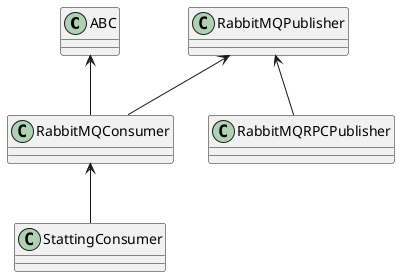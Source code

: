 @startuml consumer_classes
    class ABC
    class RabbitMQPublisher
    class RabbitMQConsumer
    class RabbitMQRPCPublisher
    class StattingConsumer

    ABC <-- RabbitMQConsumer
    RabbitMQPublisher <-- RabbitMQConsumer
    RabbitMQPublisher <-- RabbitMQRPCPublisher
    RabbitMQConsumer <-- StattingConsumer

@enduml